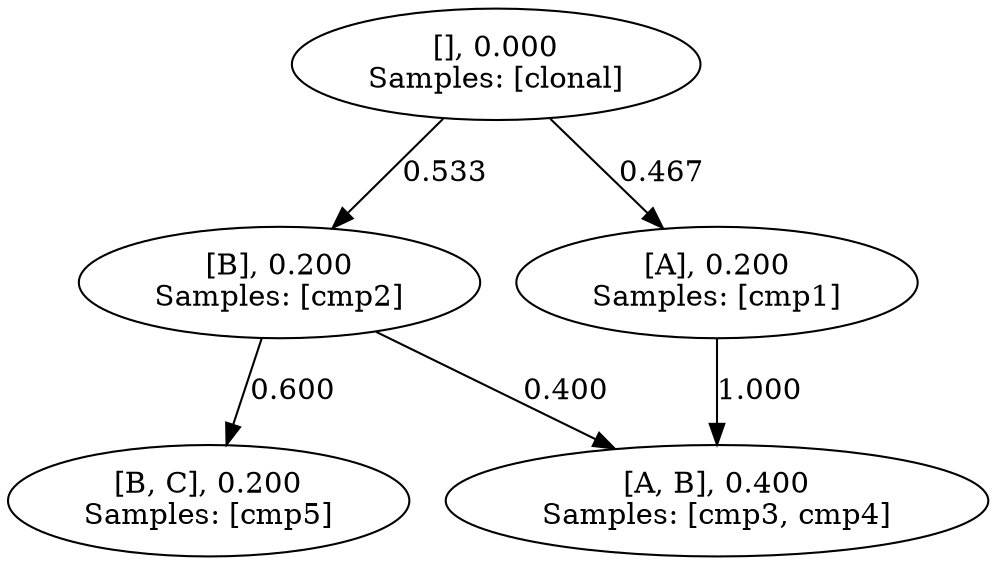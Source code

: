 digraph g{
0 [label="[], 0.000
Samples: [clonal]
"]
1 [label="[B], 0.200
Samples: [cmp2]
"]
2 [label="[A], 0.200
Samples: [cmp1]
"]
3 [label="[B, C], 0.200
Samples: [cmp5]
"]
4 [label="[A, B], 0.400
Samples: [cmp3, cmp4]
"]
0 -> 1[label="0.533"]
0 -> 2[label="0.467"]
1 -> 3[label="0.600"]
1 -> 4[label="0.400"]
2 -> 4[label="1.000"]
}
